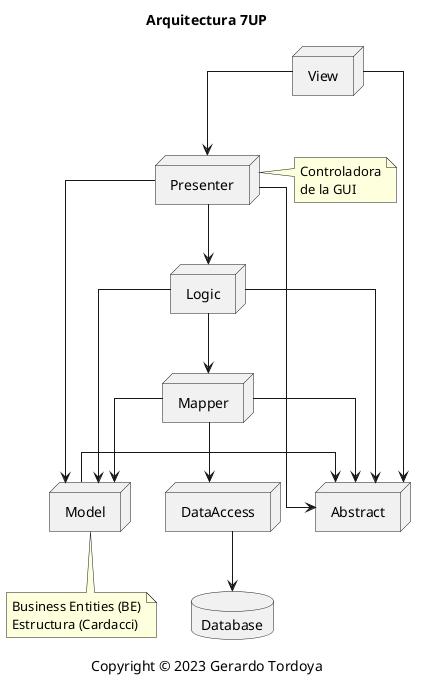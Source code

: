 @startuml Arquitectura 7UP

' ================================================================
' Author:       Gerardo Tordoya
' Create date:  2023-03-30
' Description:  Arquitectura 7UP (basada en Arquitectura Cardacci)
' ================================================================


' --- CONFIGURACION DEL DIAGRAMA (Tipo: Diagrama de Clases) --------------------

' skin rose
' skinparam classFontName Calibri
' skinparam shadowing false
' hide circle
skinparam linetype ortho


' --- TITULO DEL DIAGRAMA ------------------------------------------------------

title Arquitectura 7UP


' --- ENTIDADES ----------------------------------------------------------------

package View <<Node>> {
}


package Presenter <<Node>> {
}

note right of Presenter
    Controladora
    de la GUI
end note

package Model <<Node>> {
}

note bottom of Model
    Business Entities (BE)
    Estructura (Cardacci)
end note

package Abstract <<Node>> {
}


package Logic <<Node>> {
}


package Mapper <<Node>> {
}


package DataAccess <<Node>> {
}


package Database <<Database>> {
}


' --- RELACIONES ---------------------------------------------------------------

View        --> Presenter
View         ---> Abstract

Presenter  --> Model
Presenter  --> Logic
Presenter  -> Abstract

Logic       --> Model
Logic       --> Mapper
Logic       -> Abstract

Mapper         --> Model
Mapper         --> DataAccess
Mapper         -> Abstract

Model   -> Abstract

DataAccess --> Database


' --- PIE DE DIAGRAMA ----------------------------------------------------------

caption Copyright © 2023 Gerardo Tordoya


@enduml